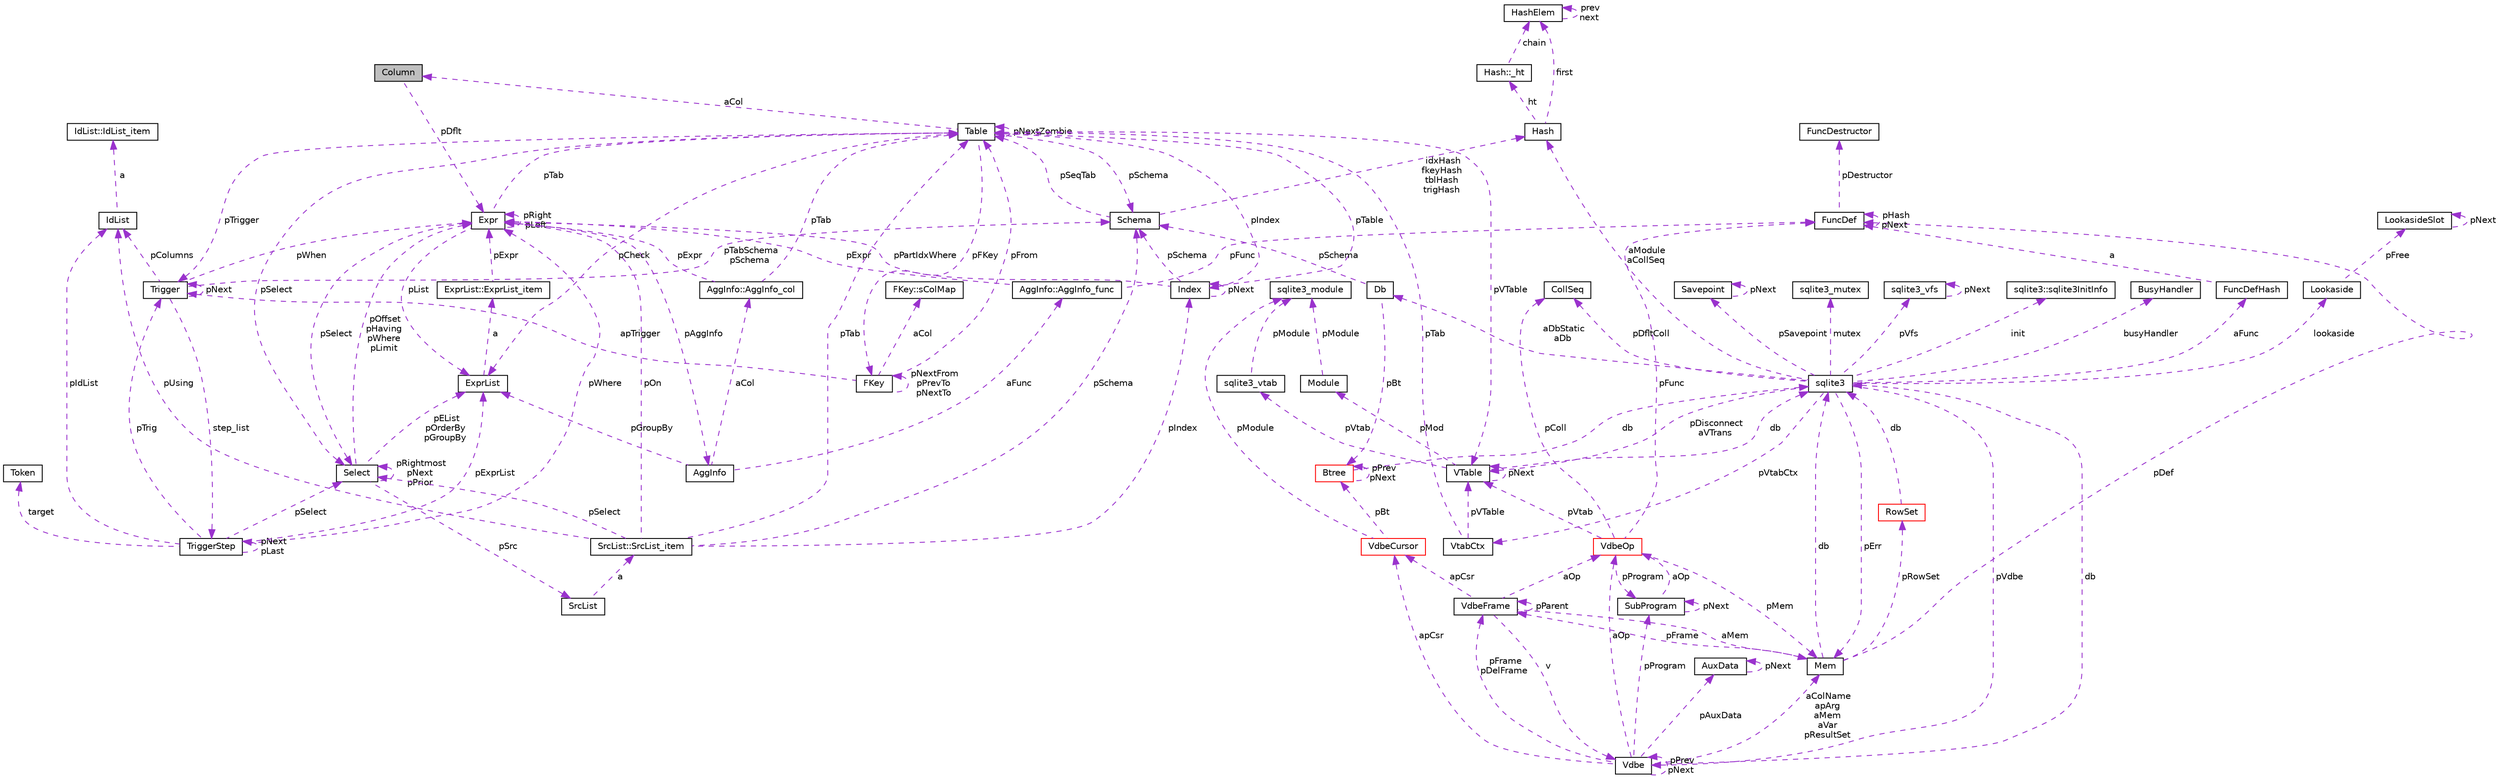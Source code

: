 digraph G
{
 // INTERACTIVE_SVG=YES
  edge [fontname="Helvetica",fontsize="10",labelfontname="Helvetica",labelfontsize="10"];
  node [fontname="Helvetica",fontsize="10",shape=record];
  Node1 [label="Column",height=0.2,width=0.4,color="black", fillcolor="grey75", style="filled" fontcolor="black"];
  Node2 -> Node1 [dir="back",color="darkorchid3",fontsize="10",style="dashed",label=" pDflt" ,fontname="Helvetica"];
  Node2 [label="Expr",height=0.2,width=0.4,color="black", fillcolor="white", style="filled",URL="$d1/dbc/struct_expr.html"];
  Node3 -> Node2 [dir="back",color="darkorchid3",fontsize="10",style="dashed",label=" pAggInfo" ,fontname="Helvetica"];
  Node3 [label="AggInfo",height=0.2,width=0.4,color="black", fillcolor="white", style="filled",URL="$d6/d85/struct_agg_info.html"];
  Node4 -> Node3 [dir="back",color="darkorchid3",fontsize="10",style="dashed",label=" aCol" ,fontname="Helvetica"];
  Node4 [label="AggInfo::AggInfo_col",height=0.2,width=0.4,color="black", fillcolor="white", style="filled",URL="$d8/dbd/struct_agg_info_1_1_agg_info__col.html"];
  Node2 -> Node4 [dir="back",color="darkorchid3",fontsize="10",style="dashed",label=" pExpr" ,fontname="Helvetica"];
  Node5 -> Node4 [dir="back",color="darkorchid3",fontsize="10",style="dashed",label=" pTab" ,fontname="Helvetica"];
  Node5 [label="Table",height=0.2,width=0.4,color="black", fillcolor="white", style="filled",URL="$d5/d0d/struct_table.html"];
  Node6 -> Node5 [dir="back",color="darkorchid3",fontsize="10",style="dashed",label=" pSchema" ,fontname="Helvetica"];
  Node6 [label="Schema",height=0.2,width=0.4,color="black", fillcolor="white", style="filled",URL="$df/d15/struct_schema.html"];
  Node5 -> Node6 [dir="back",color="darkorchid3",fontsize="10",style="dashed",label=" pSeqTab" ,fontname="Helvetica"];
  Node7 -> Node6 [dir="back",color="darkorchid3",fontsize="10",style="dashed",label=" idxHash\nfkeyHash\ntblHash\ntrigHash" ,fontname="Helvetica"];
  Node7 [label="Hash",height=0.2,width=0.4,color="black", fillcolor="white", style="filled",URL="$d2/d7a/struct_hash.html"];
  Node8 -> Node7 [dir="back",color="darkorchid3",fontsize="10",style="dashed",label=" ht" ,fontname="Helvetica"];
  Node8 [label="Hash::_ht",height=0.2,width=0.4,color="black", fillcolor="white", style="filled",URL="$dd/d00/struct_hash_1_1__ht.html"];
  Node9 -> Node8 [dir="back",color="darkorchid3",fontsize="10",style="dashed",label=" chain" ,fontname="Helvetica"];
  Node9 [label="HashElem",height=0.2,width=0.4,color="black", fillcolor="white", style="filled",URL="$df/d01/struct_hash_elem.html"];
  Node9 -> Node9 [dir="back",color="darkorchid3",fontsize="10",style="dashed",label=" prev\nnext" ,fontname="Helvetica"];
  Node9 -> Node7 [dir="back",color="darkorchid3",fontsize="10",style="dashed",label=" first" ,fontname="Helvetica"];
  Node1 -> Node5 [dir="back",color="darkorchid3",fontsize="10",style="dashed",label=" aCol" ,fontname="Helvetica"];
  Node10 -> Node5 [dir="back",color="darkorchid3",fontsize="10",style="dashed",label=" pFKey" ,fontname="Helvetica"];
  Node10 [label="FKey",height=0.2,width=0.4,color="black", fillcolor="white", style="filled",URL="$d0/dbd/struct_f_key.html"];
  Node11 -> Node10 [dir="back",color="darkorchid3",fontsize="10",style="dashed",label=" aCol" ,fontname="Helvetica"];
  Node11 [label="FKey::sColMap",height=0.2,width=0.4,color="black", fillcolor="white", style="filled",URL="$d9/dce/struct_f_key_1_1s_col_map.html"];
  Node10 -> Node10 [dir="back",color="darkorchid3",fontsize="10",style="dashed",label=" pNextFrom\npPrevTo\npNextTo" ,fontname="Helvetica"];
  Node5 -> Node10 [dir="back",color="darkorchid3",fontsize="10",style="dashed",label=" pFrom" ,fontname="Helvetica"];
  Node12 -> Node10 [dir="back",color="darkorchid3",fontsize="10",style="dashed",label=" apTrigger" ,fontname="Helvetica"];
  Node12 [label="Trigger",height=0.2,width=0.4,color="black", fillcolor="white", style="filled",URL="$d1/dd9/struct_trigger.html"];
  Node13 -> Node12 [dir="back",color="darkorchid3",fontsize="10",style="dashed",label=" step_list" ,fontname="Helvetica"];
  Node13 [label="TriggerStep",height=0.2,width=0.4,color="black", fillcolor="white", style="filled",URL="$d6/d6c/struct_trigger_step.html"];
  Node13 -> Node13 [dir="back",color="darkorchid3",fontsize="10",style="dashed",label=" pNext\npLast" ,fontname="Helvetica"];
  Node2 -> Node13 [dir="back",color="darkorchid3",fontsize="10",style="dashed",label=" pWhere" ,fontname="Helvetica"];
  Node14 -> Node13 [dir="back",color="darkorchid3",fontsize="10",style="dashed",label=" target" ,fontname="Helvetica"];
  Node14 [label="Token",height=0.2,width=0.4,color="black", fillcolor="white", style="filled",URL="$d9/d27/struct_token.html"];
  Node15 -> Node13 [dir="back",color="darkorchid3",fontsize="10",style="dashed",label=" pIdList" ,fontname="Helvetica"];
  Node15 [label="IdList",height=0.2,width=0.4,color="black", fillcolor="white", style="filled",URL="$d6/d05/struct_id_list.html"];
  Node16 -> Node15 [dir="back",color="darkorchid3",fontsize="10",style="dashed",label=" a" ,fontname="Helvetica"];
  Node16 [label="IdList::IdList_item",height=0.2,width=0.4,color="black", fillcolor="white", style="filled",URL="$d2/d66/struct_id_list_1_1_id_list__item.html"];
  Node17 -> Node13 [dir="back",color="darkorchid3",fontsize="10",style="dashed",label=" pSelect" ,fontname="Helvetica"];
  Node17 [label="Select",height=0.2,width=0.4,color="black", fillcolor="white", style="filled",URL="$d2/d1c/struct_select.html"];
  Node2 -> Node17 [dir="back",color="darkorchid3",fontsize="10",style="dashed",label=" pOffset\npHaving\npWhere\npLimit" ,fontname="Helvetica"];
  Node17 -> Node17 [dir="back",color="darkorchid3",fontsize="10",style="dashed",label=" pRightmost\npNext\npPrior" ,fontname="Helvetica"];
  Node18 -> Node17 [dir="back",color="darkorchid3",fontsize="10",style="dashed",label=" pSrc" ,fontname="Helvetica"];
  Node18 [label="SrcList",height=0.2,width=0.4,color="black", fillcolor="white", style="filled",URL="$dc/dc1/struct_src_list.html"];
  Node19 -> Node18 [dir="back",color="darkorchid3",fontsize="10",style="dashed",label=" a" ,fontname="Helvetica"];
  Node19 [label="SrcList::SrcList_item",height=0.2,width=0.4,color="black", fillcolor="white", style="filled",URL="$d4/dc2/struct_src_list_1_1_src_list__item.html"];
  Node6 -> Node19 [dir="back",color="darkorchid3",fontsize="10",style="dashed",label=" pSchema" ,fontname="Helvetica"];
  Node2 -> Node19 [dir="back",color="darkorchid3",fontsize="10",style="dashed",label=" pOn" ,fontname="Helvetica"];
  Node15 -> Node19 [dir="back",color="darkorchid3",fontsize="10",style="dashed",label=" pUsing" ,fontname="Helvetica"];
  Node5 -> Node19 [dir="back",color="darkorchid3",fontsize="10",style="dashed",label=" pTab" ,fontname="Helvetica"];
  Node17 -> Node19 [dir="back",color="darkorchid3",fontsize="10",style="dashed",label=" pSelect" ,fontname="Helvetica"];
  Node20 -> Node19 [dir="back",color="darkorchid3",fontsize="10",style="dashed",label=" pIndex" ,fontname="Helvetica"];
  Node20 [label="Index",height=0.2,width=0.4,color="black", fillcolor="white", style="filled",URL="$dc/d6f/struct_index.html"];
  Node6 -> Node20 [dir="back",color="darkorchid3",fontsize="10",style="dashed",label=" pSchema" ,fontname="Helvetica"];
  Node2 -> Node20 [dir="back",color="darkorchid3",fontsize="10",style="dashed",label=" pPartIdxWhere" ,fontname="Helvetica"];
  Node5 -> Node20 [dir="back",color="darkorchid3",fontsize="10",style="dashed",label=" pTable" ,fontname="Helvetica"];
  Node20 -> Node20 [dir="back",color="darkorchid3",fontsize="10",style="dashed",label=" pNext" ,fontname="Helvetica"];
  Node21 -> Node17 [dir="back",color="darkorchid3",fontsize="10",style="dashed",label=" pEList\npOrderBy\npGroupBy" ,fontname="Helvetica"];
  Node21 [label="ExprList",height=0.2,width=0.4,color="black", fillcolor="white", style="filled",URL="$de/d20/struct_expr_list.html"];
  Node22 -> Node21 [dir="back",color="darkorchid3",fontsize="10",style="dashed",label=" a" ,fontname="Helvetica"];
  Node22 [label="ExprList::ExprList_item",height=0.2,width=0.4,color="black", fillcolor="white", style="filled",URL="$d8/d73/struct_expr_list_1_1_expr_list__item.html"];
  Node2 -> Node22 [dir="back",color="darkorchid3",fontsize="10",style="dashed",label=" pExpr" ,fontname="Helvetica"];
  Node12 -> Node13 [dir="back",color="darkorchid3",fontsize="10",style="dashed",label=" pTrig" ,fontname="Helvetica"];
  Node21 -> Node13 [dir="back",color="darkorchid3",fontsize="10",style="dashed",label=" pExprList" ,fontname="Helvetica"];
  Node6 -> Node12 [dir="back",color="darkorchid3",fontsize="10",style="dashed",label=" pTabSchema\npSchema" ,fontname="Helvetica"];
  Node2 -> Node12 [dir="back",color="darkorchid3",fontsize="10",style="dashed",label=" pWhen" ,fontname="Helvetica"];
  Node15 -> Node12 [dir="back",color="darkorchid3",fontsize="10",style="dashed",label=" pColumns" ,fontname="Helvetica"];
  Node12 -> Node12 [dir="back",color="darkorchid3",fontsize="10",style="dashed",label=" pNext" ,fontname="Helvetica"];
  Node23 -> Node5 [dir="back",color="darkorchid3",fontsize="10",style="dashed",label=" pVTable" ,fontname="Helvetica"];
  Node23 [label="VTable",height=0.2,width=0.4,color="black", fillcolor="white", style="filled",URL="$db/d7e/struct_v_table.html"];
  Node24 -> Node23 [dir="back",color="darkorchid3",fontsize="10",style="dashed",label=" db" ,fontname="Helvetica"];
  Node24 [label="sqlite3",height=0.2,width=0.4,color="black", fillcolor="white", style="filled",URL="$d9/dcd/structsqlite3.html"];
  Node25 -> Node24 [dir="back",color="darkorchid3",fontsize="10",style="dashed",label=" pErr" ,fontname="Helvetica"];
  Node25 [label="Mem",height=0.2,width=0.4,color="black", fillcolor="white", style="filled",URL="$df/d48/struct_mem.html"];
  Node24 -> Node25 [dir="back",color="darkorchid3",fontsize="10",style="dashed",label=" db" ,fontname="Helvetica"];
  Node26 -> Node25 [dir="back",color="darkorchid3",fontsize="10",style="dashed",label=" pFrame" ,fontname="Helvetica"];
  Node26 [label="VdbeFrame",height=0.2,width=0.4,color="black", fillcolor="white", style="filled",URL="$de/d74/struct_vdbe_frame.html"];
  Node25 -> Node26 [dir="back",color="darkorchid3",fontsize="10",style="dashed",label=" aMem" ,fontname="Helvetica"];
  Node27 -> Node26 [dir="back",color="darkorchid3",fontsize="10",style="dashed",label=" v" ,fontname="Helvetica"];
  Node27 [label="Vdbe",height=0.2,width=0.4,color="black", fillcolor="white", style="filled",URL="$db/df8/struct_vdbe.html"];
  Node27 -> Node27 [dir="back",color="darkorchid3",fontsize="10",style="dashed",label=" pPrev\npNext" ,fontname="Helvetica"];
  Node25 -> Node27 [dir="back",color="darkorchid3",fontsize="10",style="dashed",label=" aColName\napArg\naMem\naVar\npResultSet" ,fontname="Helvetica"];
  Node24 -> Node27 [dir="back",color="darkorchid3",fontsize="10",style="dashed",label=" db" ,fontname="Helvetica"];
  Node26 -> Node27 [dir="back",color="darkorchid3",fontsize="10",style="dashed",label=" pFrame\npDelFrame" ,fontname="Helvetica"];
  Node28 -> Node27 [dir="back",color="darkorchid3",fontsize="10",style="dashed",label=" pAuxData" ,fontname="Helvetica"];
  Node28 [label="AuxData",height=0.2,width=0.4,color="black", fillcolor="white", style="filled",URL="$d5/d59/struct_aux_data.html"];
  Node28 -> Node28 [dir="back",color="darkorchid3",fontsize="10",style="dashed",label=" pNext" ,fontname="Helvetica"];
  Node29 -> Node27 [dir="back",color="darkorchid3",fontsize="10",style="dashed",label=" pProgram" ,fontname="Helvetica"];
  Node29 [label="SubProgram",height=0.2,width=0.4,color="black", fillcolor="white", style="filled",URL="$d4/d16/struct_sub_program.html"];
  Node29 -> Node29 [dir="back",color="darkorchid3",fontsize="10",style="dashed",label=" pNext" ,fontname="Helvetica"];
  Node30 -> Node29 [dir="back",color="darkorchid3",fontsize="10",style="dashed",label=" aOp" ,fontname="Helvetica"];
  Node30 [label="VdbeOp",height=0.2,width=0.4,color="red", fillcolor="white", style="filled",URL="$d2/dd9/struct_vdbe_op.html"];
  Node25 -> Node30 [dir="back",color="darkorchid3",fontsize="10",style="dashed",label=" pMem" ,fontname="Helvetica"];
  Node31 -> Node30 [dir="back",color="darkorchid3",fontsize="10",style="dashed",label=" pColl" ,fontname="Helvetica"];
  Node31 [label="CollSeq",height=0.2,width=0.4,color="black", fillcolor="white", style="filled",URL="$d0/d7d/struct_coll_seq.html"];
  Node23 -> Node30 [dir="back",color="darkorchid3",fontsize="10",style="dashed",label=" pVtab" ,fontname="Helvetica"];
  Node29 -> Node30 [dir="back",color="darkorchid3",fontsize="10",style="dashed",label=" pProgram" ,fontname="Helvetica"];
  Node32 -> Node30 [dir="back",color="darkorchid3",fontsize="10",style="dashed",label=" pFunc" ,fontname="Helvetica"];
  Node32 [label="FuncDef",height=0.2,width=0.4,color="black", fillcolor="white", style="filled",URL="$df/d38/struct_func_def.html"];
  Node33 -> Node32 [dir="back",color="darkorchid3",fontsize="10",style="dashed",label=" pDestructor" ,fontname="Helvetica"];
  Node33 [label="FuncDestructor",height=0.2,width=0.4,color="black", fillcolor="white", style="filled",URL="$d5/da4/struct_func_destructor.html"];
  Node32 -> Node32 [dir="back",color="darkorchid3",fontsize="10",style="dashed",label=" pHash\npNext" ,fontname="Helvetica"];
  Node34 -> Node27 [dir="back",color="darkorchid3",fontsize="10",style="dashed",label=" apCsr" ,fontname="Helvetica"];
  Node34 [label="VdbeCursor",height=0.2,width=0.4,color="red", fillcolor="white", style="filled",URL="$d5/dd1/struct_vdbe_cursor.html"];
  Node35 -> Node34 [dir="back",color="darkorchid3",fontsize="10",style="dashed",label=" pModule" ,fontname="Helvetica"];
  Node35 [label="sqlite3_module",height=0.2,width=0.4,color="black", fillcolor="white", style="filled",URL="$dd/de4/structsqlite3__module.html"];
  Node36 -> Node34 [dir="back",color="darkorchid3",fontsize="10",style="dashed",label=" pBt" ,fontname="Helvetica"];
  Node36 [label="Btree",height=0.2,width=0.4,color="red", fillcolor="white", style="filled",URL="$d9/d90/struct_btree.html"];
  Node24 -> Node36 [dir="back",color="darkorchid3",fontsize="10",style="dashed",label=" db" ,fontname="Helvetica"];
  Node36 -> Node36 [dir="back",color="darkorchid3",fontsize="10",style="dashed",label=" pPrev\npNext" ,fontname="Helvetica"];
  Node30 -> Node27 [dir="back",color="darkorchid3",fontsize="10",style="dashed",label=" aOp" ,fontname="Helvetica"];
  Node26 -> Node26 [dir="back",color="darkorchid3",fontsize="10",style="dashed",label=" pParent" ,fontname="Helvetica"];
  Node34 -> Node26 [dir="back",color="darkorchid3",fontsize="10",style="dashed",label=" apCsr" ,fontname="Helvetica"];
  Node30 -> Node26 [dir="back",color="darkorchid3",fontsize="10",style="dashed",label=" aOp" ,fontname="Helvetica"];
  Node37 -> Node25 [dir="back",color="darkorchid3",fontsize="10",style="dashed",label=" pRowSet" ,fontname="Helvetica"];
  Node37 [label="RowSet",height=0.2,width=0.4,color="red", fillcolor="white", style="filled",URL="$d5/d67/struct_row_set.html"];
  Node24 -> Node37 [dir="back",color="darkorchid3",fontsize="10",style="dashed",label=" db" ,fontname="Helvetica"];
  Node32 -> Node25 [dir="back",color="darkorchid3",fontsize="10",style="dashed",label=" pDef" ,fontname="Helvetica"];
  Node27 -> Node24 [dir="back",color="darkorchid3",fontsize="10",style="dashed",label=" pVdbe" ,fontname="Helvetica"];
  Node38 -> Node24 [dir="back",color="darkorchid3",fontsize="10",style="dashed",label=" pSavepoint" ,fontname="Helvetica"];
  Node38 [label="Savepoint",height=0.2,width=0.4,color="black", fillcolor="white", style="filled",URL="$db/dde/struct_savepoint.html"];
  Node38 -> Node38 [dir="back",color="darkorchid3",fontsize="10",style="dashed",label=" pNext" ,fontname="Helvetica"];
  Node39 -> Node24 [dir="back",color="darkorchid3",fontsize="10",style="dashed",label=" aFunc" ,fontname="Helvetica"];
  Node39 [label="FuncDefHash",height=0.2,width=0.4,color="black", fillcolor="white", style="filled",URL="$db/dfc/struct_func_def_hash.html"];
  Node32 -> Node39 [dir="back",color="darkorchid3",fontsize="10",style="dashed",label=" a" ,fontname="Helvetica"];
  Node40 -> Node24 [dir="back",color="darkorchid3",fontsize="10",style="dashed",label=" lookaside" ,fontname="Helvetica"];
  Node40 [label="Lookaside",height=0.2,width=0.4,color="black", fillcolor="white", style="filled",URL="$d4/d8a/struct_lookaside.html"];
  Node41 -> Node40 [dir="back",color="darkorchid3",fontsize="10",style="dashed",label=" pFree" ,fontname="Helvetica"];
  Node41 [label="LookasideSlot",height=0.2,width=0.4,color="black", fillcolor="white", style="filled",URL="$dd/d17/struct_lookaside_slot.html"];
  Node41 -> Node41 [dir="back",color="darkorchid3",fontsize="10",style="dashed",label=" pNext" ,fontname="Helvetica"];
  Node42 -> Node24 [dir="back",color="darkorchid3",fontsize="10",style="dashed",label=" mutex" ,fontname="Helvetica"];
  Node42 [label="sqlite3_mutex",height=0.2,width=0.4,color="black", fillcolor="white", style="filled",URL="$d5/d3c/structsqlite3__mutex.html"];
  Node43 -> Node24 [dir="back",color="darkorchid3",fontsize="10",style="dashed",label=" pVfs" ,fontname="Helvetica"];
  Node43 [label="sqlite3_vfs",height=0.2,width=0.4,color="black", fillcolor="white", style="filled",URL="$d3/d36/structsqlite3__vfs.html"];
  Node43 -> Node43 [dir="back",color="darkorchid3",fontsize="10",style="dashed",label=" pNext" ,fontname="Helvetica"];
  Node44 -> Node24 [dir="back",color="darkorchid3",fontsize="10",style="dashed",label=" init" ,fontname="Helvetica"];
  Node44 [label="sqlite3::sqlite3InitInfo",height=0.2,width=0.4,color="black", fillcolor="white", style="filled",URL="$d7/d84/structsqlite3_1_1sqlite3_init_info.html"];
  Node45 -> Node24 [dir="back",color="darkorchid3",fontsize="10",style="dashed",label=" busyHandler" ,fontname="Helvetica"];
  Node45 [label="BusyHandler",height=0.2,width=0.4,color="black", fillcolor="white", style="filled",URL="$d4/d89/struct_busy_handler.html"];
  Node46 -> Node24 [dir="back",color="darkorchid3",fontsize="10",style="dashed",label=" pVtabCtx" ,fontname="Helvetica"];
  Node46 [label="VtabCtx",height=0.2,width=0.4,color="black", fillcolor="white", style="filled",URL="$de/dae/struct_vtab_ctx.html"];
  Node23 -> Node46 [dir="back",color="darkorchid3",fontsize="10",style="dashed",label=" pVTable" ,fontname="Helvetica"];
  Node5 -> Node46 [dir="back",color="darkorchid3",fontsize="10",style="dashed",label=" pTab" ,fontname="Helvetica"];
  Node31 -> Node24 [dir="back",color="darkorchid3",fontsize="10",style="dashed",label=" pDfltColl" ,fontname="Helvetica"];
  Node23 -> Node24 [dir="back",color="darkorchid3",fontsize="10",style="dashed",label=" pDisconnect\naVTrans" ,fontname="Helvetica"];
  Node47 -> Node24 [dir="back",color="darkorchid3",fontsize="10",style="dashed",label=" aDbStatic\naDb" ,fontname="Helvetica"];
  Node47 [label="Db",height=0.2,width=0.4,color="black", fillcolor="white", style="filled",URL="$db/dd1/struct_db.html"];
  Node6 -> Node47 [dir="back",color="darkorchid3",fontsize="10",style="dashed",label=" pSchema" ,fontname="Helvetica"];
  Node36 -> Node47 [dir="back",color="darkorchid3",fontsize="10",style="dashed",label=" pBt" ,fontname="Helvetica"];
  Node7 -> Node24 [dir="back",color="darkorchid3",fontsize="10",style="dashed",label=" aModule\naCollSeq" ,fontname="Helvetica"];
  Node23 -> Node23 [dir="back",color="darkorchid3",fontsize="10",style="dashed",label=" pNext" ,fontname="Helvetica"];
  Node48 -> Node23 [dir="back",color="darkorchid3",fontsize="10",style="dashed",label=" pMod" ,fontname="Helvetica"];
  Node48 [label="Module",height=0.2,width=0.4,color="black", fillcolor="white", style="filled",URL="$d0/d3b/struct_module.html"];
  Node35 -> Node48 [dir="back",color="darkorchid3",fontsize="10",style="dashed",label=" pModule" ,fontname="Helvetica"];
  Node49 -> Node23 [dir="back",color="darkorchid3",fontsize="10",style="dashed",label=" pVtab" ,fontname="Helvetica"];
  Node49 [label="sqlite3_vtab",height=0.2,width=0.4,color="black", fillcolor="white", style="filled",URL="$d3/d12/structsqlite3__vtab.html"];
  Node35 -> Node49 [dir="back",color="darkorchid3",fontsize="10",style="dashed",label=" pModule" ,fontname="Helvetica"];
  Node5 -> Node5 [dir="back",color="darkorchid3",fontsize="10",style="dashed",label=" pNextZombie" ,fontname="Helvetica"];
  Node12 -> Node5 [dir="back",color="darkorchid3",fontsize="10",style="dashed",label=" pTrigger" ,fontname="Helvetica"];
  Node17 -> Node5 [dir="back",color="darkorchid3",fontsize="10",style="dashed",label=" pSelect" ,fontname="Helvetica"];
  Node21 -> Node5 [dir="back",color="darkorchid3",fontsize="10",style="dashed",label=" pCheck" ,fontname="Helvetica"];
  Node20 -> Node5 [dir="back",color="darkorchid3",fontsize="10",style="dashed",label=" pIndex" ,fontname="Helvetica"];
  Node50 -> Node3 [dir="back",color="darkorchid3",fontsize="10",style="dashed",label=" aFunc" ,fontname="Helvetica"];
  Node50 [label="AggInfo::AggInfo_func",height=0.2,width=0.4,color="black", fillcolor="white", style="filled",URL="$de/d24/struct_agg_info_1_1_agg_info__func.html"];
  Node2 -> Node50 [dir="back",color="darkorchid3",fontsize="10",style="dashed",label=" pExpr" ,fontname="Helvetica"];
  Node32 -> Node50 [dir="back",color="darkorchid3",fontsize="10",style="dashed",label=" pFunc" ,fontname="Helvetica"];
  Node21 -> Node3 [dir="back",color="darkorchid3",fontsize="10",style="dashed",label=" pGroupBy" ,fontname="Helvetica"];
  Node2 -> Node2 [dir="back",color="darkorchid3",fontsize="10",style="dashed",label=" pRight\npLeft" ,fontname="Helvetica"];
  Node5 -> Node2 [dir="back",color="darkorchid3",fontsize="10",style="dashed",label=" pTab" ,fontname="Helvetica"];
  Node17 -> Node2 [dir="back",color="darkorchid3",fontsize="10",style="dashed",label=" pSelect" ,fontname="Helvetica"];
  Node21 -> Node2 [dir="back",color="darkorchid3",fontsize="10",style="dashed",label=" pList" ,fontname="Helvetica"];
}
